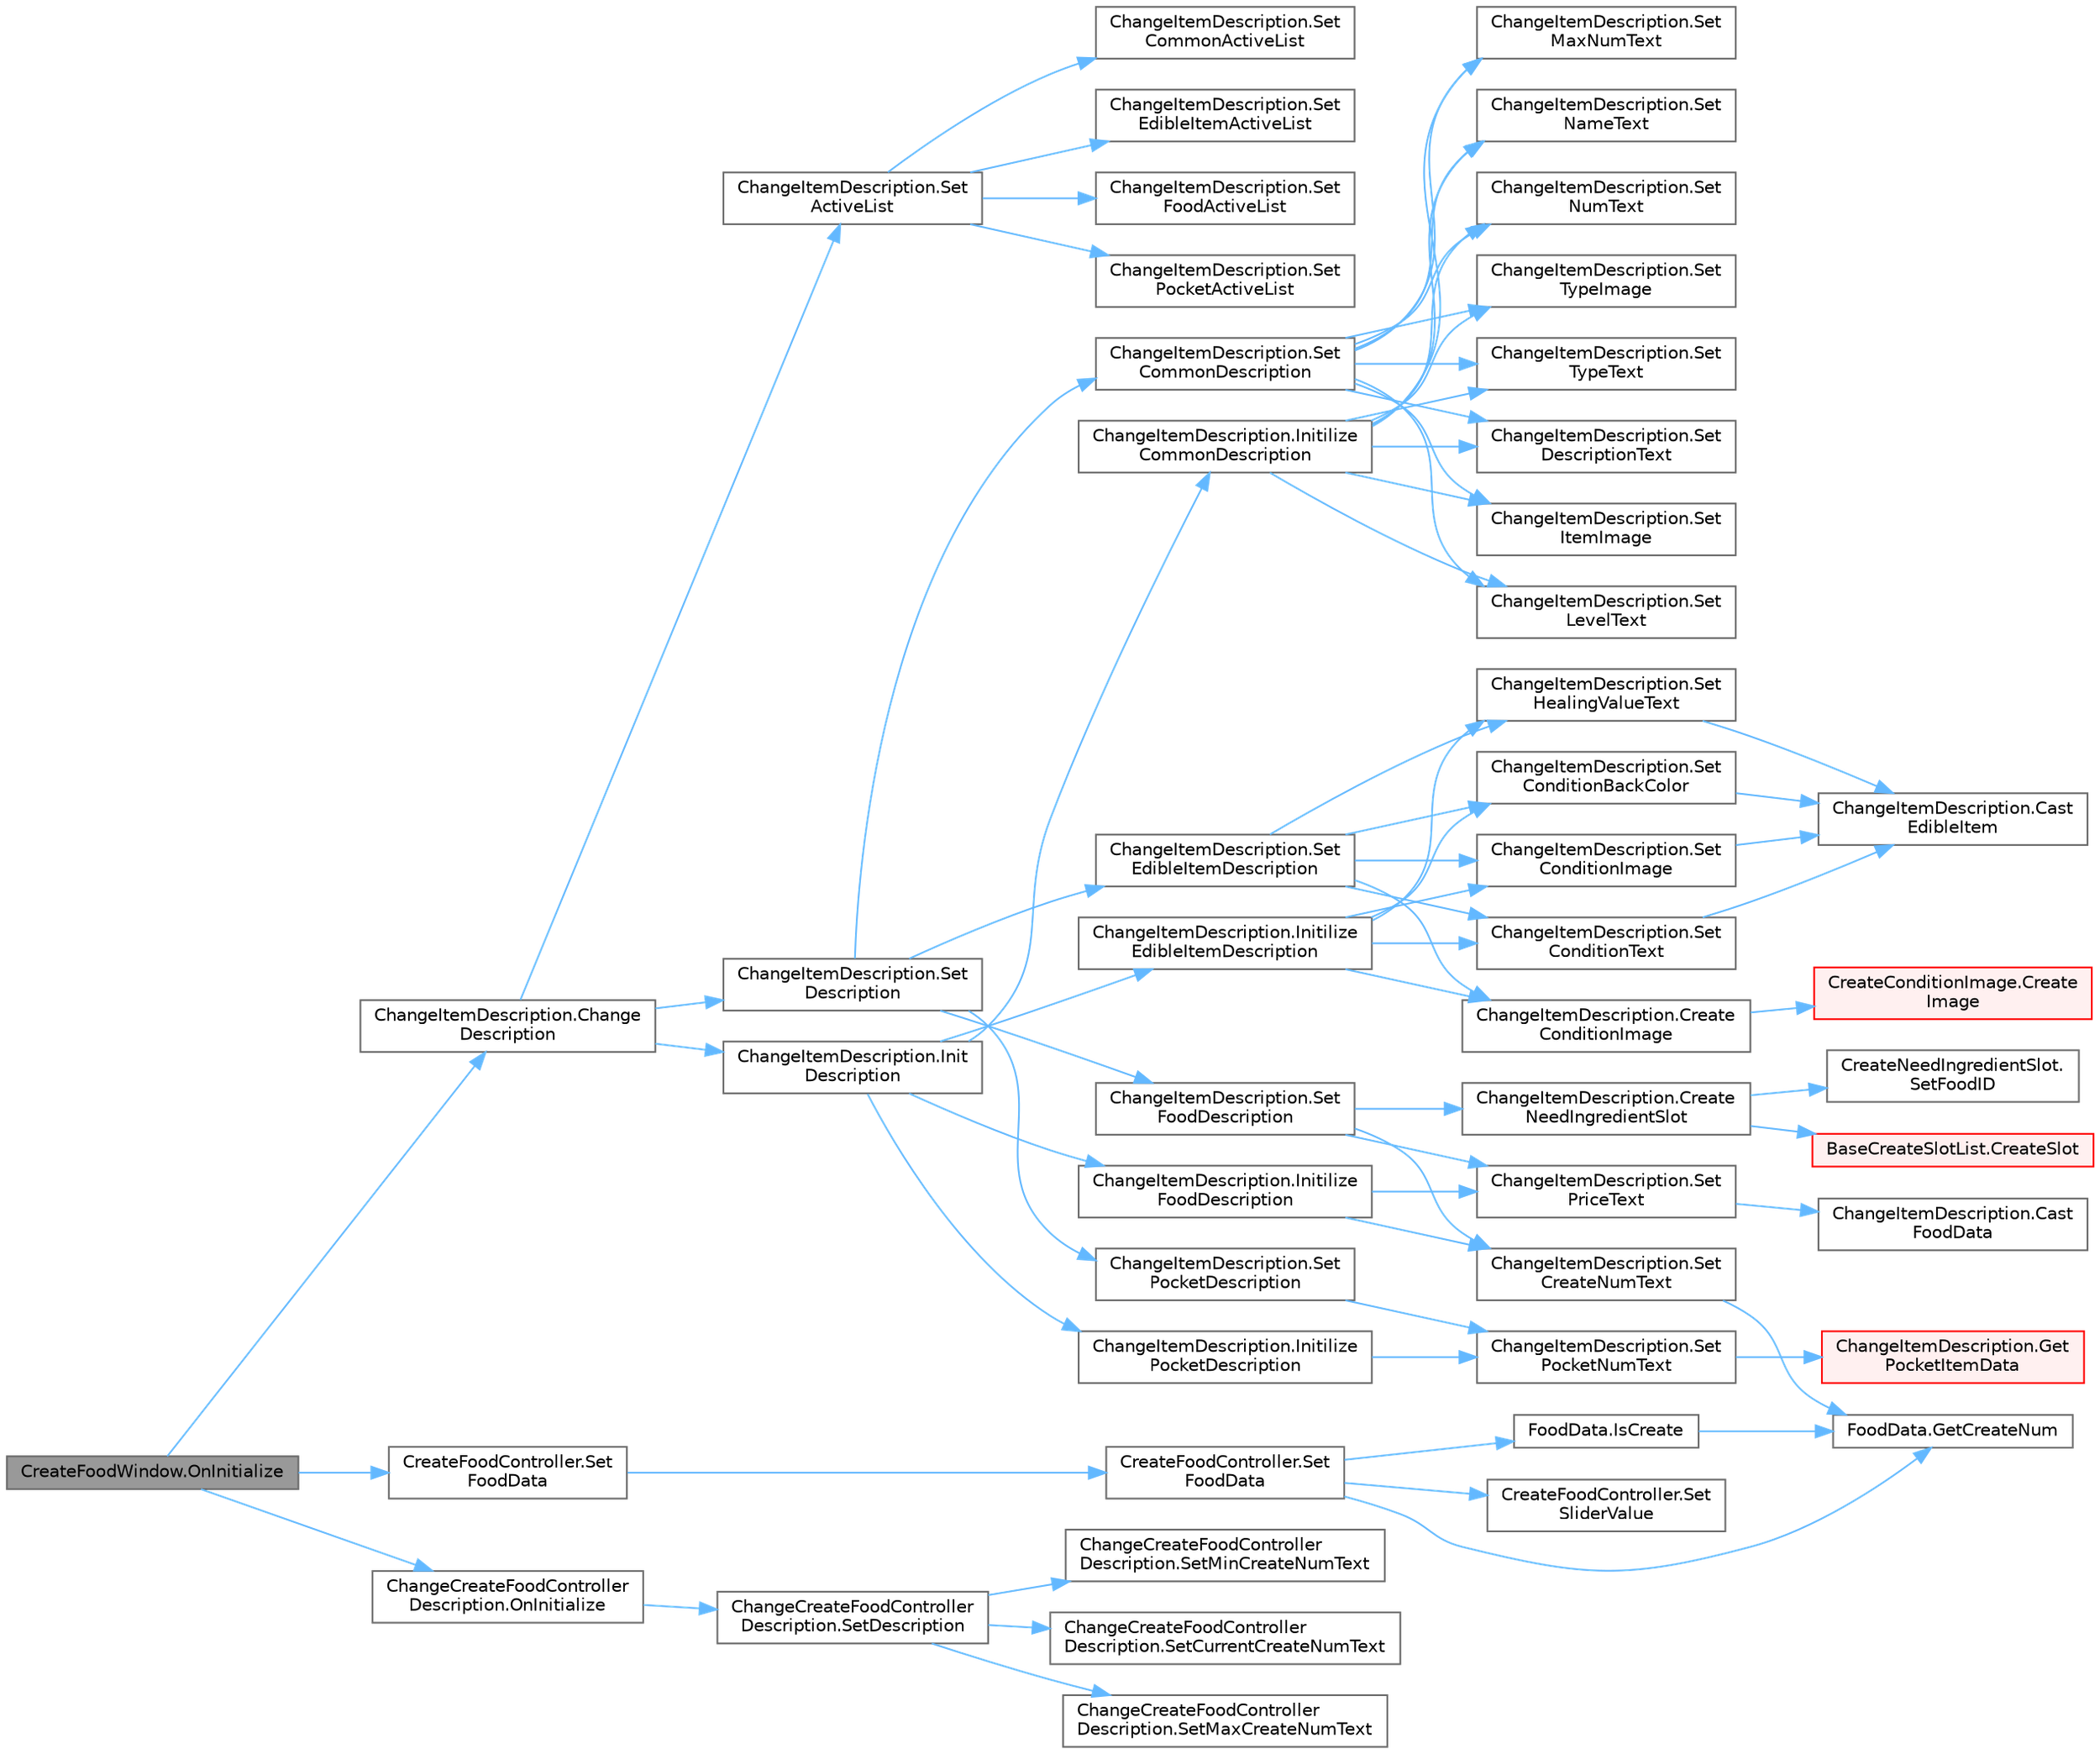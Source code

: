 digraph "CreateFoodWindow.OnInitialize"
{
 // LATEX_PDF_SIZE
  bgcolor="transparent";
  edge [fontname=Helvetica,fontsize=10,labelfontname=Helvetica,labelfontsize=10];
  node [fontname=Helvetica,fontsize=10,shape=box,height=0.2,width=0.4];
  rankdir="LR";
  Node1 [id="Node000001",label="CreateFoodWindow.OnInitialize",height=0.2,width=0.4,color="gray40", fillcolor="grey60", style="filled", fontcolor="black",tooltip=" "];
  Node1 -> Node2 [id="edge1_Node000001_Node000002",color="steelblue1",style="solid",tooltip=" "];
  Node2 [id="Node000002",label="ChangeItemDescription.Change\lDescription",height=0.2,width=0.4,color="grey40", fillcolor="white", style="filled",URL="$class_change_item_description.html#a2b30636ef288a5a11353836e028378ed",tooltip="引数アイテムIDを基に説明文を更新"];
  Node2 -> Node3 [id="edge2_Node000002_Node000003",color="steelblue1",style="solid",tooltip=" "];
  Node3 [id="Node000003",label="ChangeItemDescription.Init\lDescription",height=0.2,width=0.4,color="grey40", fillcolor="white", style="filled",URL="$class_change_item_description.html#a8fea78d4ad9d25fed84d8b30b905ad88",tooltip=" "];
  Node3 -> Node4 [id="edge3_Node000003_Node000004",color="steelblue1",style="solid",tooltip=" "];
  Node4 [id="Node000004",label="ChangeItemDescription.Initilize\lCommonDescription",height=0.2,width=0.4,color="grey40", fillcolor="white", style="filled",URL="$class_change_item_description.html#a6fbc822ee04496cb0f9e33f679700219",tooltip=" "];
  Node4 -> Node5 [id="edge4_Node000004_Node000005",color="steelblue1",style="solid",tooltip=" "];
  Node5 [id="Node000005",label="ChangeItemDescription.Set\lDescriptionText",height=0.2,width=0.4,color="grey40", fillcolor="white", style="filled",URL="$class_change_item_description.html#aa68250acd7412379b161daf1371e59bb",tooltip=" "];
  Node4 -> Node6 [id="edge5_Node000004_Node000006",color="steelblue1",style="solid",tooltip=" "];
  Node6 [id="Node000006",label="ChangeItemDescription.Set\lItemImage",height=0.2,width=0.4,color="grey40", fillcolor="white", style="filled",URL="$class_change_item_description.html#a00c3953b68d297374b62522153415852",tooltip=" "];
  Node4 -> Node7 [id="edge6_Node000004_Node000007",color="steelblue1",style="solid",tooltip=" "];
  Node7 [id="Node000007",label="ChangeItemDescription.Set\lLevelText",height=0.2,width=0.4,color="grey40", fillcolor="white", style="filled",URL="$class_change_item_description.html#afa42dbbfa0ad2871d638381f6dd3d648",tooltip=" "];
  Node4 -> Node8 [id="edge7_Node000004_Node000008",color="steelblue1",style="solid",tooltip=" "];
  Node8 [id="Node000008",label="ChangeItemDescription.Set\lMaxNumText",height=0.2,width=0.4,color="grey40", fillcolor="white", style="filled",URL="$class_change_item_description.html#ab7cb18d435a57bafdeb62f8d8b7ec6c0",tooltip=" "];
  Node4 -> Node9 [id="edge8_Node000004_Node000009",color="steelblue1",style="solid",tooltip=" "];
  Node9 [id="Node000009",label="ChangeItemDescription.Set\lNameText",height=0.2,width=0.4,color="grey40", fillcolor="white", style="filled",URL="$class_change_item_description.html#aacb921d825b0f51c0895aecd07a68e7c",tooltip=" "];
  Node4 -> Node10 [id="edge9_Node000004_Node000010",color="steelblue1",style="solid",tooltip=" "];
  Node10 [id="Node000010",label="ChangeItemDescription.Set\lNumText",height=0.2,width=0.4,color="grey40", fillcolor="white", style="filled",URL="$class_change_item_description.html#af1003cf2e17b7a980d81ca42cbb1b7bf",tooltip=" "];
  Node4 -> Node11 [id="edge10_Node000004_Node000011",color="steelblue1",style="solid",tooltip=" "];
  Node11 [id="Node000011",label="ChangeItemDescription.Set\lTypeImage",height=0.2,width=0.4,color="grey40", fillcolor="white", style="filled",URL="$class_change_item_description.html#a8c37b1ca4fad6670c3b9c105ac77e706",tooltip=" "];
  Node4 -> Node12 [id="edge11_Node000004_Node000012",color="steelblue1",style="solid",tooltip=" "];
  Node12 [id="Node000012",label="ChangeItemDescription.Set\lTypeText",height=0.2,width=0.4,color="grey40", fillcolor="white", style="filled",URL="$class_change_item_description.html#a7611e7ccedb5b7ae0e7ba93c0721f296",tooltip=" "];
  Node3 -> Node13 [id="edge12_Node000003_Node000013",color="steelblue1",style="solid",tooltip=" "];
  Node13 [id="Node000013",label="ChangeItemDescription.Initilize\lEdibleItemDescription",height=0.2,width=0.4,color="grey40", fillcolor="white", style="filled",URL="$class_change_item_description.html#a07dec4b42bd999b2826fce9c54844457",tooltip=" "];
  Node13 -> Node14 [id="edge13_Node000013_Node000014",color="steelblue1",style="solid",tooltip=" "];
  Node14 [id="Node000014",label="ChangeItemDescription.Create\lConditionImage",height=0.2,width=0.4,color="grey40", fillcolor="white", style="filled",URL="$class_change_item_description.html#ad8d14cbf87ba541fe74a7bb65c84cb50",tooltip=" "];
  Node14 -> Node15 [id="edge14_Node000014_Node000015",color="steelblue1",style="solid",tooltip=" "];
  Node15 [id="Node000015",label="CreateConditionImage.Create\lImage",height=0.2,width=0.4,color="red", fillcolor="#FFF0F0", style="filled",URL="$class_create_condition_image.html#a9603eed3ccdae658bf880d2e557f02e6",tooltip=" "];
  Node13 -> Node19 [id="edge15_Node000013_Node000019",color="steelblue1",style="solid",tooltip=" "];
  Node19 [id="Node000019",label="ChangeItemDescription.Set\lConditionBackColor",height=0.2,width=0.4,color="grey40", fillcolor="white", style="filled",URL="$class_change_item_description.html#acce96f182eade4927e703efeca264165",tooltip=" "];
  Node19 -> Node20 [id="edge16_Node000019_Node000020",color="steelblue1",style="solid",tooltip=" "];
  Node20 [id="Node000020",label="ChangeItemDescription.Cast\lEdibleItem",height=0.2,width=0.4,color="grey40", fillcolor="white", style="filled",URL="$class_change_item_description.html#a3178df1ce4c36e179c799d0277ccdccf",tooltip="引数アイテムデータを食料データにキャストする"];
  Node13 -> Node21 [id="edge17_Node000013_Node000021",color="steelblue1",style="solid",tooltip=" "];
  Node21 [id="Node000021",label="ChangeItemDescription.Set\lConditionImage",height=0.2,width=0.4,color="grey40", fillcolor="white", style="filled",URL="$class_change_item_description.html#aa185820af5921746ce678ddf4e957cf3",tooltip=" "];
  Node21 -> Node20 [id="edge18_Node000021_Node000020",color="steelblue1",style="solid",tooltip=" "];
  Node13 -> Node22 [id="edge19_Node000013_Node000022",color="steelblue1",style="solid",tooltip=" "];
  Node22 [id="Node000022",label="ChangeItemDescription.Set\lConditionText",height=0.2,width=0.4,color="grey40", fillcolor="white", style="filled",URL="$class_change_item_description.html#a9428b047a02113ad7d84e82e7c53347e",tooltip=" "];
  Node22 -> Node20 [id="edge20_Node000022_Node000020",color="steelblue1",style="solid",tooltip=" "];
  Node13 -> Node23 [id="edge21_Node000013_Node000023",color="steelblue1",style="solid",tooltip=" "];
  Node23 [id="Node000023",label="ChangeItemDescription.Set\lHealingValueText",height=0.2,width=0.4,color="grey40", fillcolor="white", style="filled",URL="$class_change_item_description.html#aa1b05f79f4eb415b9ca36d3af768fec4",tooltip=" "];
  Node23 -> Node20 [id="edge22_Node000023_Node000020",color="steelblue1",style="solid",tooltip=" "];
  Node3 -> Node24 [id="edge23_Node000003_Node000024",color="steelblue1",style="solid",tooltip=" "];
  Node24 [id="Node000024",label="ChangeItemDescription.Initilize\lFoodDescription",height=0.2,width=0.4,color="grey40", fillcolor="white", style="filled",URL="$class_change_item_description.html#a15ac04f0021888d0063fb47e84983171",tooltip=" "];
  Node24 -> Node25 [id="edge24_Node000024_Node000025",color="steelblue1",style="solid",tooltip=" "];
  Node25 [id="Node000025",label="ChangeItemDescription.Set\lCreateNumText",height=0.2,width=0.4,color="grey40", fillcolor="white", style="filled",URL="$class_change_item_description.html#abe031e7e8fcadaf4dcbe861ed9e955be",tooltip=" "];
  Node25 -> Node26 [id="edge25_Node000025_Node000026",color="steelblue1",style="solid",tooltip=" "];
  Node26 [id="Node000026",label="FoodData.GetCreateNum",height=0.2,width=0.4,color="grey40", fillcolor="white", style="filled",URL="$class_food_data.html#afeebe5f74b9700c3c74f242e680b8754",tooltip="引数料理が作成できる数を確認するメソッド"];
  Node24 -> Node27 [id="edge26_Node000024_Node000027",color="steelblue1",style="solid",tooltip=" "];
  Node27 [id="Node000027",label="ChangeItemDescription.Set\lPriceText",height=0.2,width=0.4,color="grey40", fillcolor="white", style="filled",URL="$class_change_item_description.html#a2ec3e6f1a9a49b081eb3c66611adc74b",tooltip=" "];
  Node27 -> Node28 [id="edge27_Node000027_Node000028",color="steelblue1",style="solid",tooltip=" "];
  Node28 [id="Node000028",label="ChangeItemDescription.Cast\lFoodData",height=0.2,width=0.4,color="grey40", fillcolor="white", style="filled",URL="$class_change_item_description.html#a3ac9478e5f97b890928cc8299666a4fb",tooltip="引数アイテムデータを料理データにキャストする"];
  Node3 -> Node29 [id="edge28_Node000003_Node000029",color="steelblue1",style="solid",tooltip=" "];
  Node29 [id="Node000029",label="ChangeItemDescription.Initilize\lPocketDescription",height=0.2,width=0.4,color="grey40", fillcolor="white", style="filled",URL="$class_change_item_description.html#ad1ff3c0d86d05d0b7c3097226c5de2c7",tooltip=" "];
  Node29 -> Node30 [id="edge29_Node000029_Node000030",color="steelblue1",style="solid",tooltip=" "];
  Node30 [id="Node000030",label="ChangeItemDescription.Set\lPocketNumText",height=0.2,width=0.4,color="grey40", fillcolor="white", style="filled",URL="$class_change_item_description.html#a6452569c78c7d6f6b041a7ca84565eea",tooltip=" "];
  Node30 -> Node31 [id="edge30_Node000030_Node000031",color="steelblue1",style="solid",tooltip=" "];
  Node31 [id="Node000031",label="ChangeItemDescription.Get\lPocketItemData",height=0.2,width=0.4,color="red", fillcolor="#FFF0F0", style="filled",URL="$class_change_item_description.html#a62d93fd05e0681451f2e47016beca317",tooltip=" "];
  Node2 -> Node33 [id="edge31_Node000002_Node000033",color="steelblue1",style="solid",tooltip=" "];
  Node33 [id="Node000033",label="ChangeItemDescription.Set\lActiveList",height=0.2,width=0.4,color="grey40", fillcolor="white", style="filled",URL="$class_change_item_description.html#a25731aff5117c8141b0f5daf41dd9988",tooltip=" "];
  Node33 -> Node34 [id="edge32_Node000033_Node000034",color="steelblue1",style="solid",tooltip=" "];
  Node34 [id="Node000034",label="ChangeItemDescription.Set\lCommonActiveList",height=0.2,width=0.4,color="grey40", fillcolor="white", style="filled",URL="$class_change_item_description.html#a72687f682749686dc8920879ef447400",tooltip=" "];
  Node33 -> Node35 [id="edge33_Node000033_Node000035",color="steelblue1",style="solid",tooltip=" "];
  Node35 [id="Node000035",label="ChangeItemDescription.Set\lEdibleItemActiveList",height=0.2,width=0.4,color="grey40", fillcolor="white", style="filled",URL="$class_change_item_description.html#a8026ad0e169a91d6f7d9355206e4d979",tooltip=" "];
  Node33 -> Node36 [id="edge34_Node000033_Node000036",color="steelblue1",style="solid",tooltip=" "];
  Node36 [id="Node000036",label="ChangeItemDescription.Set\lFoodActiveList",height=0.2,width=0.4,color="grey40", fillcolor="white", style="filled",URL="$class_change_item_description.html#afe7a430b615c7e9b54bbfbcabbdd30ed",tooltip=" "];
  Node33 -> Node37 [id="edge35_Node000033_Node000037",color="steelblue1",style="solid",tooltip=" "];
  Node37 [id="Node000037",label="ChangeItemDescription.Set\lPocketActiveList",height=0.2,width=0.4,color="grey40", fillcolor="white", style="filled",URL="$class_change_item_description.html#acc8f56f5d87fc22b03e28bce933f35b0",tooltip=" "];
  Node2 -> Node38 [id="edge36_Node000002_Node000038",color="steelblue1",style="solid",tooltip=" "];
  Node38 [id="Node000038",label="ChangeItemDescription.Set\lDescription",height=0.2,width=0.4,color="grey40", fillcolor="white", style="filled",URL="$class_change_item_description.html#a80f1cb0c60ae117de04d58a221747612",tooltip=" "];
  Node38 -> Node39 [id="edge37_Node000038_Node000039",color="steelblue1",style="solid",tooltip=" "];
  Node39 [id="Node000039",label="ChangeItemDescription.Set\lCommonDescription",height=0.2,width=0.4,color="grey40", fillcolor="white", style="filled",URL="$class_change_item_description.html#afb6b314bec931014d33d8328e3e9de5a",tooltip=" "];
  Node39 -> Node5 [id="edge38_Node000039_Node000005",color="steelblue1",style="solid",tooltip=" "];
  Node39 -> Node6 [id="edge39_Node000039_Node000006",color="steelblue1",style="solid",tooltip=" "];
  Node39 -> Node7 [id="edge40_Node000039_Node000007",color="steelblue1",style="solid",tooltip=" "];
  Node39 -> Node8 [id="edge41_Node000039_Node000008",color="steelblue1",style="solid",tooltip=" "];
  Node39 -> Node9 [id="edge42_Node000039_Node000009",color="steelblue1",style="solid",tooltip=" "];
  Node39 -> Node10 [id="edge43_Node000039_Node000010",color="steelblue1",style="solid",tooltip=" "];
  Node39 -> Node11 [id="edge44_Node000039_Node000011",color="steelblue1",style="solid",tooltip=" "];
  Node39 -> Node12 [id="edge45_Node000039_Node000012",color="steelblue1",style="solid",tooltip=" "];
  Node38 -> Node40 [id="edge46_Node000038_Node000040",color="steelblue1",style="solid",tooltip=" "];
  Node40 [id="Node000040",label="ChangeItemDescription.Set\lEdibleItemDescription",height=0.2,width=0.4,color="grey40", fillcolor="white", style="filled",URL="$class_change_item_description.html#a654d45d2ffd4802effaa4547eec6106f",tooltip=" "];
  Node40 -> Node14 [id="edge47_Node000040_Node000014",color="steelblue1",style="solid",tooltip=" "];
  Node40 -> Node19 [id="edge48_Node000040_Node000019",color="steelblue1",style="solid",tooltip=" "];
  Node40 -> Node21 [id="edge49_Node000040_Node000021",color="steelblue1",style="solid",tooltip=" "];
  Node40 -> Node22 [id="edge50_Node000040_Node000022",color="steelblue1",style="solid",tooltip=" "];
  Node40 -> Node23 [id="edge51_Node000040_Node000023",color="steelblue1",style="solid",tooltip=" "];
  Node38 -> Node41 [id="edge52_Node000038_Node000041",color="steelblue1",style="solid",tooltip=" "];
  Node41 [id="Node000041",label="ChangeItemDescription.Set\lFoodDescription",height=0.2,width=0.4,color="grey40", fillcolor="white", style="filled",URL="$class_change_item_description.html#a45c3782e49d4e0c40a6e78e15f8c3916",tooltip=" "];
  Node41 -> Node42 [id="edge53_Node000041_Node000042",color="steelblue1",style="solid",tooltip=" "];
  Node42 [id="Node000042",label="ChangeItemDescription.Create\lNeedIngredientSlot",height=0.2,width=0.4,color="grey40", fillcolor="white", style="filled",URL="$class_change_item_description.html#aca442368d65bdbb11c073906e09d3c90",tooltip=" "];
  Node42 -> Node43 [id="edge54_Node000042_Node000043",color="steelblue1",style="solid",tooltip=" "];
  Node43 [id="Node000043",label="BaseCreateSlotList.CreateSlot",height=0.2,width=0.4,color="red", fillcolor="#FFF0F0", style="filled",URL="$class_base_create_slot_list.html#a1050fa09f7705d5e74fa66f14594368b",tooltip=" "];
  Node42 -> Node46 [id="edge55_Node000042_Node000046",color="steelblue1",style="solid",tooltip=" "];
  Node46 [id="Node000046",label="CreateNeedIngredientSlot.\lSetFoodID",height=0.2,width=0.4,color="grey40", fillcolor="white", style="filled",URL="$class_create_need_ingredient_slot.html#a07b497e7e83156ede8e35f3085997f6c",tooltip=" "];
  Node41 -> Node25 [id="edge56_Node000041_Node000025",color="steelblue1",style="solid",tooltip=" "];
  Node41 -> Node27 [id="edge57_Node000041_Node000027",color="steelblue1",style="solid",tooltip=" "];
  Node38 -> Node47 [id="edge58_Node000038_Node000047",color="steelblue1",style="solid",tooltip=" "];
  Node47 [id="Node000047",label="ChangeItemDescription.Set\lPocketDescription",height=0.2,width=0.4,color="grey40", fillcolor="white", style="filled",URL="$class_change_item_description.html#a64590f0e36c83ce7f1374100a02c8edd",tooltip=" "];
  Node47 -> Node30 [id="edge59_Node000047_Node000030",color="steelblue1",style="solid",tooltip=" "];
  Node1 -> Node48 [id="edge60_Node000001_Node000048",color="steelblue1",style="solid",tooltip=" "];
  Node48 [id="Node000048",label="ChangeCreateFoodController\lDescription.OnInitialize",height=0.2,width=0.4,color="grey40", fillcolor="white", style="filled",URL="$class_change_create_food_controller_description.html#aa82011e3d34f8ea3899d28907954009c",tooltip=" "];
  Node48 -> Node49 [id="edge61_Node000048_Node000049",color="steelblue1",style="solid",tooltip=" "];
  Node49 [id="Node000049",label="ChangeCreateFoodController\lDescription.SetDescription",height=0.2,width=0.4,color="grey40", fillcolor="white", style="filled",URL="$class_change_create_food_controller_description.html#a13e13b757540ce0f1f4427c095b4250a",tooltip=" "];
  Node49 -> Node50 [id="edge62_Node000049_Node000050",color="steelblue1",style="solid",tooltip=" "];
  Node50 [id="Node000050",label="ChangeCreateFoodController\lDescription.SetCurrentCreateNumText",height=0.2,width=0.4,color="grey40", fillcolor="white", style="filled",URL="$class_change_create_food_controller_description.html#ab24aa17523fd131f319a821e2a5d3e43",tooltip=" "];
  Node49 -> Node51 [id="edge63_Node000049_Node000051",color="steelblue1",style="solid",tooltip=" "];
  Node51 [id="Node000051",label="ChangeCreateFoodController\lDescription.SetMaxCreateNumText",height=0.2,width=0.4,color="grey40", fillcolor="white", style="filled",URL="$class_change_create_food_controller_description.html#ad17268f2e85580ac7616edc0828e2550",tooltip=" "];
  Node49 -> Node52 [id="edge64_Node000049_Node000052",color="steelblue1",style="solid",tooltip=" "];
  Node52 [id="Node000052",label="ChangeCreateFoodController\lDescription.SetMinCreateNumText",height=0.2,width=0.4,color="grey40", fillcolor="white", style="filled",URL="$class_change_create_food_controller_description.html#acaeb70c691d5759fca8275738f22c886",tooltip=" "];
  Node1 -> Node53 [id="edge65_Node000001_Node000053",color="steelblue1",style="solid",tooltip=" "];
  Node53 [id="Node000053",label="CreateFoodController.Set\lFoodData",height=0.2,width=0.4,color="grey40", fillcolor="white", style="filled",URL="$class_create_food_controller.html#aebc166a071e9d91ff8a30853edfee9f0",tooltip="作成する料理のデータをセットする"];
  Node53 -> Node54 [id="edge66_Node000053_Node000054",color="steelblue1",style="solid",tooltip=" "];
  Node54 [id="Node000054",label="CreateFoodController.Set\lFoodData",height=0.2,width=0.4,color="grey40", fillcolor="white", style="filled",URL="$class_create_food_controller.html#a4cb1940681ce30b96c04c4b2c3a56b77",tooltip=" "];
  Node54 -> Node26 [id="edge67_Node000054_Node000026",color="steelblue1",style="solid",tooltip=" "];
  Node54 -> Node55 [id="edge68_Node000054_Node000055",color="steelblue1",style="solid",tooltip=" "];
  Node55 [id="Node000055",label="FoodData.IsCreate",height=0.2,width=0.4,color="grey40", fillcolor="white", style="filled",URL="$class_food_data.html#ae8403377fa7d3c4fe82ebb003d562a4f",tooltip="引数料理が作成できるか確認するメソッド"];
  Node55 -> Node26 [id="edge69_Node000055_Node000026",color="steelblue1",style="solid",tooltip=" "];
  Node54 -> Node56 [id="edge70_Node000054_Node000056",color="steelblue1",style="solid",tooltip=" "];
  Node56 [id="Node000056",label="CreateFoodController.Set\lSliderValue",height=0.2,width=0.4,color="grey40", fillcolor="white", style="filled",URL="$class_create_food_controller.html#aabfe77ad3fcf50575df1318a994e8ec9",tooltip=" "];
}
